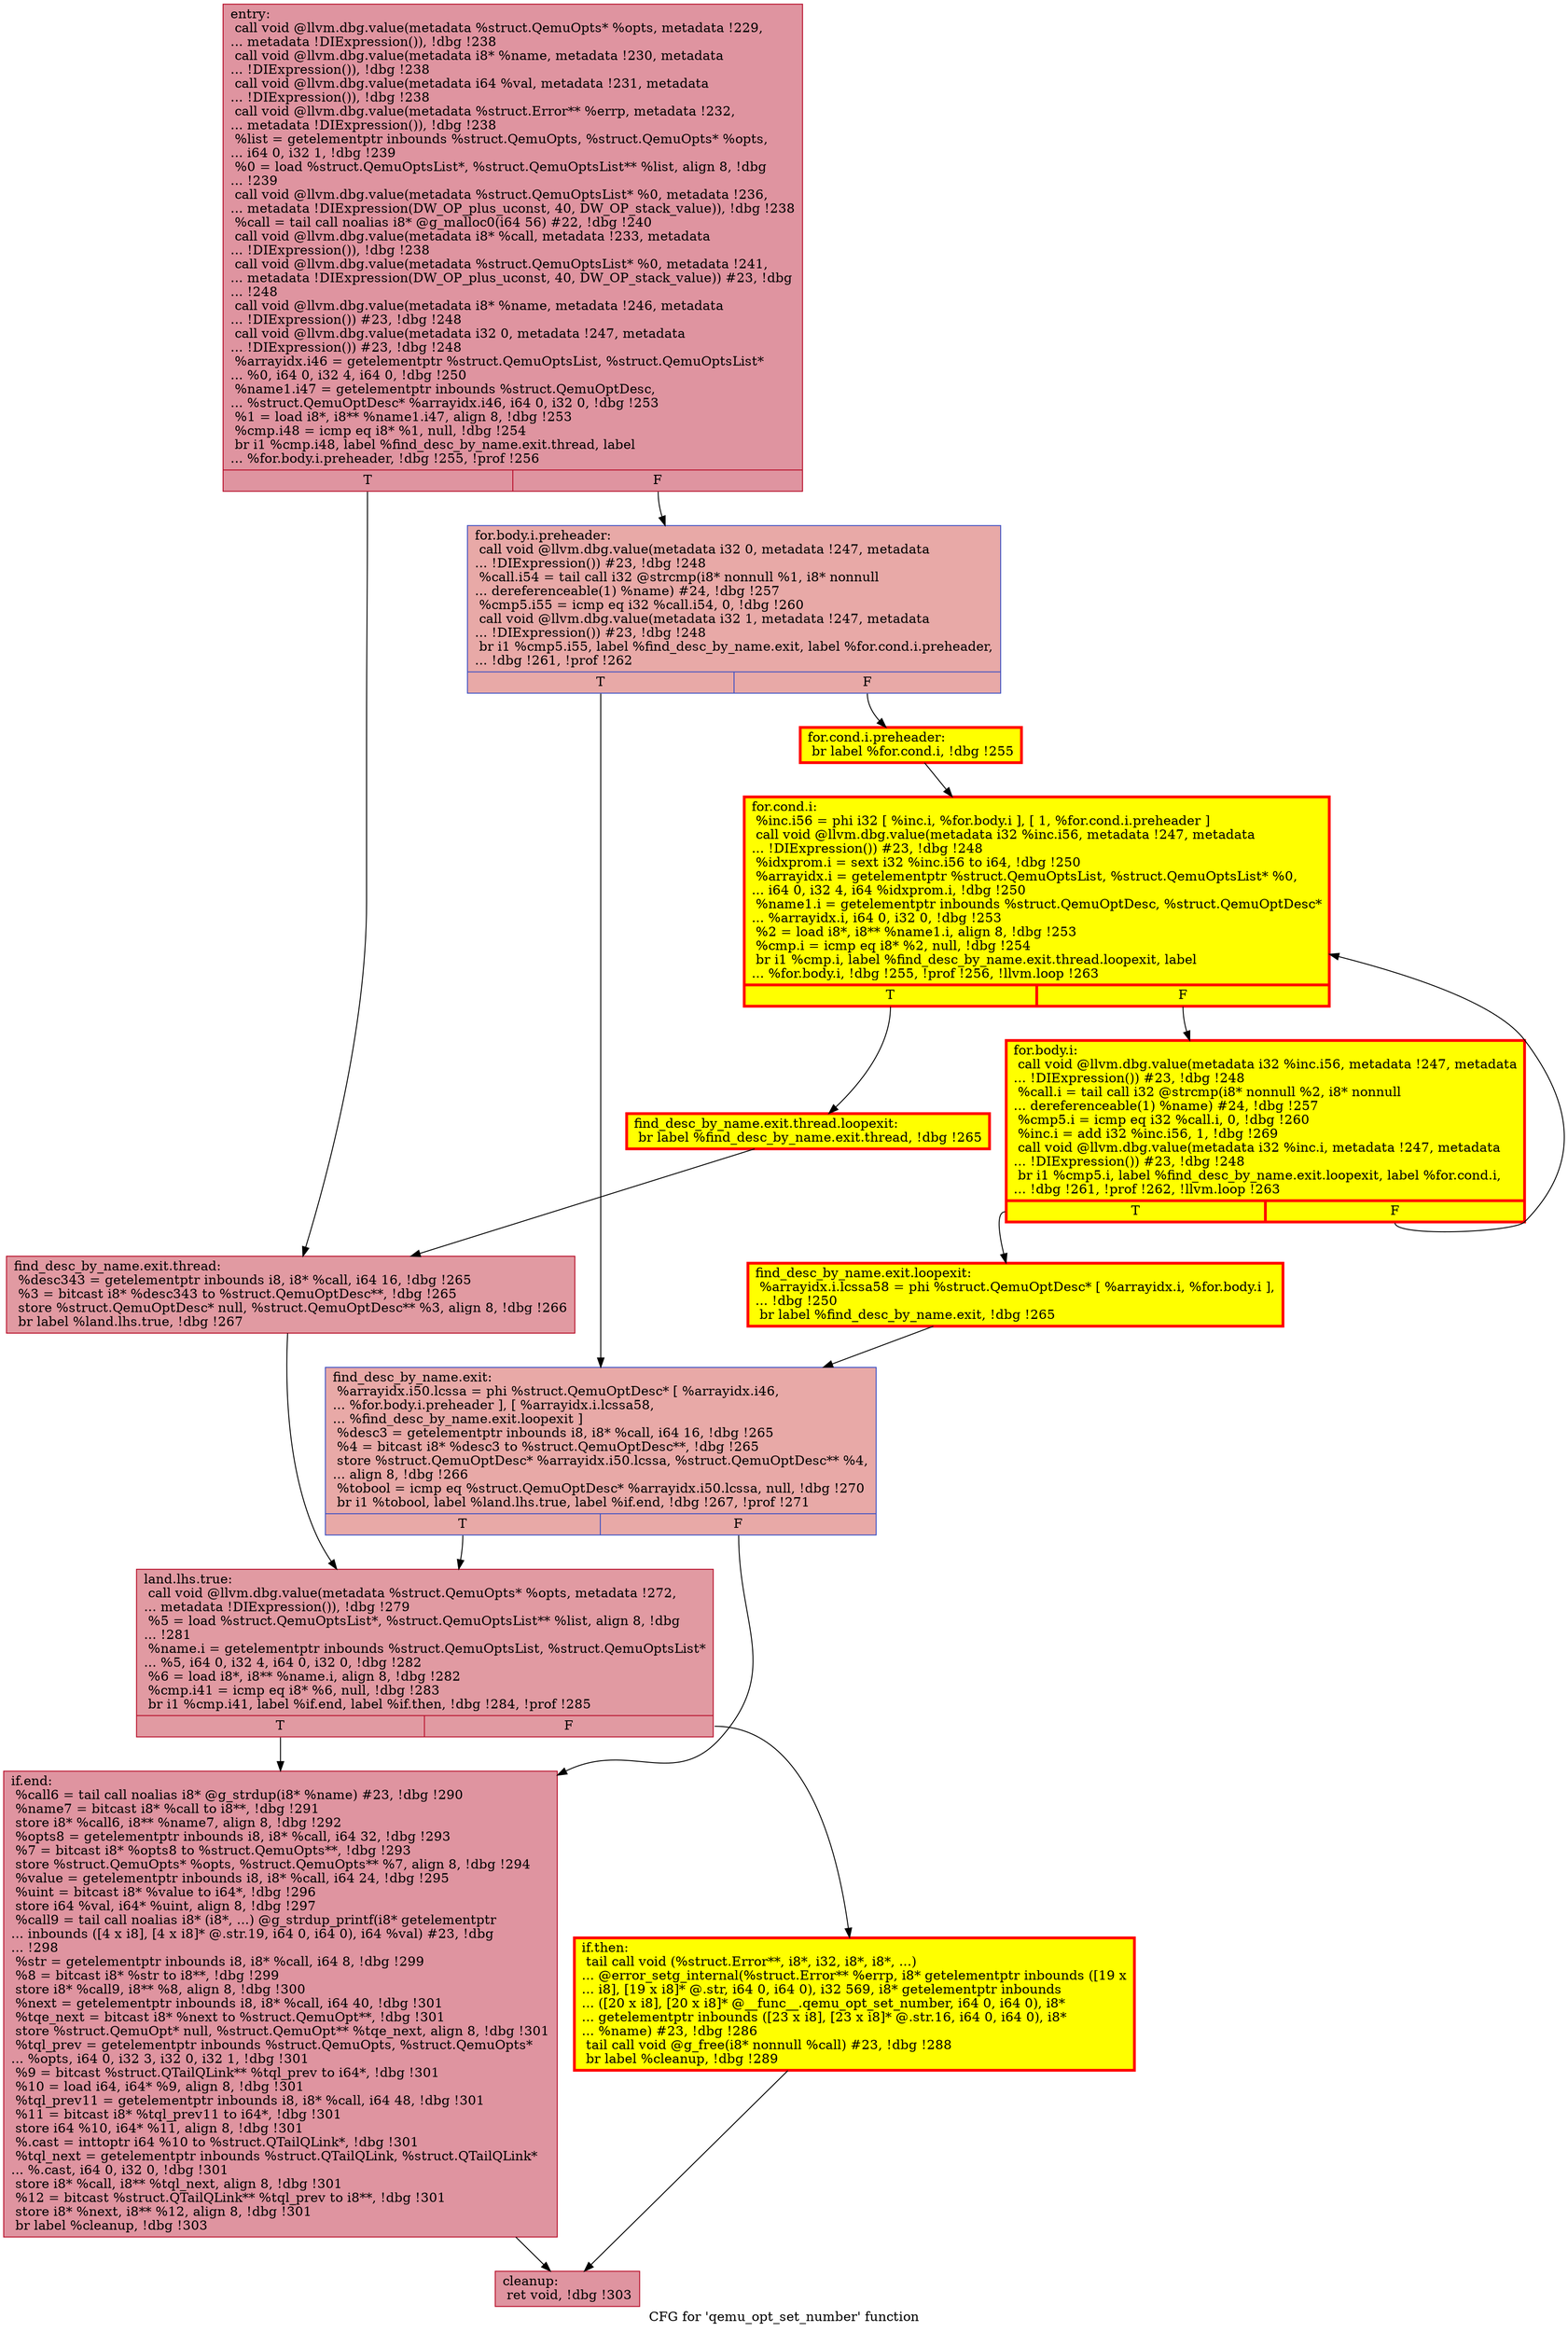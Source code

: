 digraph "CFG for 'qemu_opt_set_number' function" {
	label="CFG for 'qemu_opt_set_number' function";

	Node0x55ef421fea30 [shape=record,color="#b70d28ff", style=filled, fillcolor="#b70d2870",label="{entry:\l  call void @llvm.dbg.value(metadata %struct.QemuOpts* %opts, metadata !229,\l... metadata !DIExpression()), !dbg !238\l  call void @llvm.dbg.value(metadata i8* %name, metadata !230, metadata\l... !DIExpression()), !dbg !238\l  call void @llvm.dbg.value(metadata i64 %val, metadata !231, metadata\l... !DIExpression()), !dbg !238\l  call void @llvm.dbg.value(metadata %struct.Error** %errp, metadata !232,\l... metadata !DIExpression()), !dbg !238\l  %list = getelementptr inbounds %struct.QemuOpts, %struct.QemuOpts* %opts,\l... i64 0, i32 1, !dbg !239\l  %0 = load %struct.QemuOptsList*, %struct.QemuOptsList** %list, align 8, !dbg\l... !239\l  call void @llvm.dbg.value(metadata %struct.QemuOptsList* %0, metadata !236,\l... metadata !DIExpression(DW_OP_plus_uconst, 40, DW_OP_stack_value)), !dbg !238\l  %call = tail call noalias i8* @g_malloc0(i64 56) #22, !dbg !240\l  call void @llvm.dbg.value(metadata i8* %call, metadata !233, metadata\l... !DIExpression()), !dbg !238\l  call void @llvm.dbg.value(metadata %struct.QemuOptsList* %0, metadata !241,\l... metadata !DIExpression(DW_OP_plus_uconst, 40, DW_OP_stack_value)) #23, !dbg\l... !248\l  call void @llvm.dbg.value(metadata i8* %name, metadata !246, metadata\l... !DIExpression()) #23, !dbg !248\l  call void @llvm.dbg.value(metadata i32 0, metadata !247, metadata\l... !DIExpression()) #23, !dbg !248\l  %arrayidx.i46 = getelementptr %struct.QemuOptsList, %struct.QemuOptsList*\l... %0, i64 0, i32 4, i64 0, !dbg !250\l  %name1.i47 = getelementptr inbounds %struct.QemuOptDesc,\l... %struct.QemuOptDesc* %arrayidx.i46, i64 0, i32 0, !dbg !253\l  %1 = load i8*, i8** %name1.i47, align 8, !dbg !253\l  %cmp.i48 = icmp eq i8* %1, null, !dbg !254\l  br i1 %cmp.i48, label %find_desc_by_name.exit.thread, label\l... %for.body.i.preheader, !dbg !255, !prof !256\l|{<s0>T|<s1>F}}"];
	Node0x55ef421fea30:s0 -> Node0x55ef42315fe0;
	Node0x55ef421fea30:s1 -> Node0x55ef4248d9d0;
	Node0x55ef4248d9d0 [shape=record,color="#3d50c3ff", style=filled, fillcolor="#ca3b3770",label="{for.body.i.preheader:                             \l  call void @llvm.dbg.value(metadata i32 0, metadata !247, metadata\l... !DIExpression()) #23, !dbg !248\l  %call.i54 = tail call i32 @strcmp(i8* nonnull %1, i8* nonnull\l... dereferenceable(1) %name) #24, !dbg !257\l  %cmp5.i55 = icmp eq i32 %call.i54, 0, !dbg !260\l  call void @llvm.dbg.value(metadata i32 1, metadata !247, metadata\l... !DIExpression()) #23, !dbg !248\l  br i1 %cmp5.i55, label %find_desc_by_name.exit, label %for.cond.i.preheader,\l... !dbg !261, !prof !262\l|{<s0>T|<s1>F}}"];
	Node0x55ef4248d9d0:s0 -> Node0x55ef423135f0;
	Node0x55ef4248d9d0:s1 -> Node0x55ef42468240;
	Node0x55ef42468240 [shape=record,penwidth=3.0, style="filled", color="red", fillcolor="yellow",label="{for.cond.i.preheader:                             \l  br label %for.cond.i, !dbg !255\l}"];
	Node0x55ef42468240 -> Node0x55ef422422c0;
	Node0x55ef422422c0 [shape=record,penwidth=3.0, style="filled", color="red", fillcolor="yellow",label="{for.cond.i:                                       \l  %inc.i56 = phi i32 [ %inc.i, %for.body.i ], [ 1, %for.cond.i.preheader ]\l  call void @llvm.dbg.value(metadata i32 %inc.i56, metadata !247, metadata\l... !DIExpression()) #23, !dbg !248\l  %idxprom.i = sext i32 %inc.i56 to i64, !dbg !250\l  %arrayidx.i = getelementptr %struct.QemuOptsList, %struct.QemuOptsList* %0,\l... i64 0, i32 4, i64 %idxprom.i, !dbg !250\l  %name1.i = getelementptr inbounds %struct.QemuOptDesc, %struct.QemuOptDesc*\l... %arrayidx.i, i64 0, i32 0, !dbg !253\l  %2 = load i8*, i8** %name1.i, align 8, !dbg !253\l  %cmp.i = icmp eq i8* %2, null, !dbg !254\l  br i1 %cmp.i, label %find_desc_by_name.exit.thread.loopexit, label\l... %for.body.i, !dbg !255, !prof !256, !llvm.loop !263\l|{<s0>T|<s1>F}}"];
	Node0x55ef422422c0:s0 -> Node0x55ef423ffc60;
	Node0x55ef422422c0:s1 -> Node0x55ef421bca70;
	Node0x55ef423ffc60 [shape=record,penwidth=3.0, style="filled", color="red", fillcolor="yellow",label="{find_desc_by_name.exit.thread.loopexit:           \l  br label %find_desc_by_name.exit.thread, !dbg !265\l}"];
	Node0x55ef423ffc60 -> Node0x55ef42315fe0;
	Node0x55ef42315fe0 [shape=record,color="#b70d28ff", style=filled, fillcolor="#bb1b2c70",label="{find_desc_by_name.exit.thread:                    \l  %desc343 = getelementptr inbounds i8, i8* %call, i64 16, !dbg !265\l  %3 = bitcast i8* %desc343 to %struct.QemuOptDesc**, !dbg !265\l  store %struct.QemuOptDesc* null, %struct.QemuOptDesc** %3, align 8, !dbg !266\l  br label %land.lhs.true, !dbg !267\l}"];
	Node0x55ef42315fe0 -> Node0x55ef42202270;
	Node0x55ef421bca70 [shape=record,penwidth=3.0, style="filled", color="red", fillcolor="yellow",label="{for.body.i:                                       \l  call void @llvm.dbg.value(metadata i32 %inc.i56, metadata !247, metadata\l... !DIExpression()) #23, !dbg !248\l  %call.i = tail call i32 @strcmp(i8* nonnull %2, i8* nonnull\l... dereferenceable(1) %name) #24, !dbg !257\l  %cmp5.i = icmp eq i32 %call.i, 0, !dbg !260\l  %inc.i = add i32 %inc.i56, 1, !dbg !269\l  call void @llvm.dbg.value(metadata i32 %inc.i, metadata !247, metadata\l... !DIExpression()) #23, !dbg !248\l  br i1 %cmp5.i, label %find_desc_by_name.exit.loopexit, label %for.cond.i,\l... !dbg !261, !prof !262, !llvm.loop !263\l|{<s0>T|<s1>F}}"];
	Node0x55ef421bca70:s0 -> Node0x55ef422c3040;
	Node0x55ef421bca70:s1 -> Node0x55ef422422c0;
	Node0x55ef422c3040 [shape=record,penwidth=3.0, style="filled", color="red", fillcolor="yellow",label="{find_desc_by_name.exit.loopexit:                  \l  %arrayidx.i.lcssa58 = phi %struct.QemuOptDesc* [ %arrayidx.i, %for.body.i ],\l... !dbg !250\l  br label %find_desc_by_name.exit, !dbg !265\l}"];
	Node0x55ef422c3040 -> Node0x55ef423135f0;
	Node0x55ef423135f0 [shape=record,color="#3d50c3ff", style=filled, fillcolor="#ca3b3770",label="{find_desc_by_name.exit:                           \l  %arrayidx.i50.lcssa = phi %struct.QemuOptDesc* [ %arrayidx.i46,\l... %for.body.i.preheader ], [ %arrayidx.i.lcssa58,\l... %find_desc_by_name.exit.loopexit ]\l  %desc3 = getelementptr inbounds i8, i8* %call, i64 16, !dbg !265\l  %4 = bitcast i8* %desc3 to %struct.QemuOptDesc**, !dbg !265\l  store %struct.QemuOptDesc* %arrayidx.i50.lcssa, %struct.QemuOptDesc** %4,\l... align 8, !dbg !266\l  %tobool = icmp eq %struct.QemuOptDesc* %arrayidx.i50.lcssa, null, !dbg !270\l  br i1 %tobool, label %land.lhs.true, label %if.end, !dbg !267, !prof !271\l|{<s0>T|<s1>F}}"];
	Node0x55ef423135f0:s0 -> Node0x55ef42202270;
	Node0x55ef423135f0:s1 -> Node0x55ef42202200;
	Node0x55ef42202270 [shape=record,color="#b70d28ff", style=filled, fillcolor="#bb1b2c70",label="{land.lhs.true:                                    \l  call void @llvm.dbg.value(metadata %struct.QemuOpts* %opts, metadata !272,\l... metadata !DIExpression()), !dbg !279\l  %5 = load %struct.QemuOptsList*, %struct.QemuOptsList** %list, align 8, !dbg\l... !281\l  %name.i = getelementptr inbounds %struct.QemuOptsList, %struct.QemuOptsList*\l... %5, i64 0, i32 4, i64 0, i32 0, !dbg !282\l  %6 = load i8*, i8** %name.i, align 8, !dbg !282\l  %cmp.i41 = icmp eq i8* %6, null, !dbg !283\l  br i1 %cmp.i41, label %if.end, label %if.then, !dbg !284, !prof !285\l|{<s0>T|<s1>F}}"];
	Node0x55ef42202270:s0 -> Node0x55ef42202200;
	Node0x55ef42202270:s1 -> Node0x55ef42202190;
	Node0x55ef42202190 [shape=record,penwidth=3.0, style="filled", color="red", fillcolor="yellow",label="{if.then:                                          \l  tail call void (%struct.Error**, i8*, i32, i8*, i8*, ...)\l... @error_setg_internal(%struct.Error** %errp, i8* getelementptr inbounds ([19 x\l... i8], [19 x i8]* @.str, i64 0, i64 0), i32 569, i8* getelementptr inbounds\l... ([20 x i8], [20 x i8]* @__func__.qemu_opt_set_number, i64 0, i64 0), i8*\l... getelementptr inbounds ([23 x i8], [23 x i8]* @.str.16, i64 0, i64 0), i8*\l... %name) #23, !dbg !286\l  tail call void @g_free(i8* nonnull %call) #23, !dbg !288\l  br label %cleanup, !dbg !289\l}"];
	Node0x55ef42202190 -> Node0x55ef421a1400;
	Node0x55ef42202200 [shape=record,color="#b70d28ff", style=filled, fillcolor="#b70d2870",label="{if.end:                                           \l  %call6 = tail call noalias i8* @g_strdup(i8* %name) #23, !dbg !290\l  %name7 = bitcast i8* %call to i8**, !dbg !291\l  store i8* %call6, i8** %name7, align 8, !dbg !292\l  %opts8 = getelementptr inbounds i8, i8* %call, i64 32, !dbg !293\l  %7 = bitcast i8* %opts8 to %struct.QemuOpts**, !dbg !293\l  store %struct.QemuOpts* %opts, %struct.QemuOpts** %7, align 8, !dbg !294\l  %value = getelementptr inbounds i8, i8* %call, i64 24, !dbg !295\l  %uint = bitcast i8* %value to i64*, !dbg !296\l  store i64 %val, i64* %uint, align 8, !dbg !297\l  %call9 = tail call noalias i8* (i8*, ...) @g_strdup_printf(i8* getelementptr\l... inbounds ([4 x i8], [4 x i8]* @.str.19, i64 0, i64 0), i64 %val) #23, !dbg\l... !298\l  %str = getelementptr inbounds i8, i8* %call, i64 8, !dbg !299\l  %8 = bitcast i8* %str to i8**, !dbg !299\l  store i8* %call9, i8** %8, align 8, !dbg !300\l  %next = getelementptr inbounds i8, i8* %call, i64 40, !dbg !301\l  %tqe_next = bitcast i8* %next to %struct.QemuOpt**, !dbg !301\l  store %struct.QemuOpt* null, %struct.QemuOpt** %tqe_next, align 8, !dbg !301\l  %tql_prev = getelementptr inbounds %struct.QemuOpts, %struct.QemuOpts*\l... %opts, i64 0, i32 3, i32 0, i32 1, !dbg !301\l  %9 = bitcast %struct.QTailQLink** %tql_prev to i64*, !dbg !301\l  %10 = load i64, i64* %9, align 8, !dbg !301\l  %tql_prev11 = getelementptr inbounds i8, i8* %call, i64 48, !dbg !301\l  %11 = bitcast i8* %tql_prev11 to i64*, !dbg !301\l  store i64 %10, i64* %11, align 8, !dbg !301\l  %.cast = inttoptr i64 %10 to %struct.QTailQLink*, !dbg !301\l  %tql_next = getelementptr inbounds %struct.QTailQLink, %struct.QTailQLink*\l... %.cast, i64 0, i32 0, !dbg !301\l  store i8* %call, i8** %tql_next, align 8, !dbg !301\l  %12 = bitcast %struct.QTailQLink** %tql_prev to i8**, !dbg !301\l  store i8* %next, i8** %12, align 8, !dbg !301\l  br label %cleanup, !dbg !303\l}"];
	Node0x55ef42202200 -> Node0x55ef421a1400;
	Node0x55ef421a1400 [shape=record,color="#b70d28ff", style=filled, fillcolor="#b70d2870",label="{cleanup:                                          \l  ret void, !dbg !303\l}"];
}
